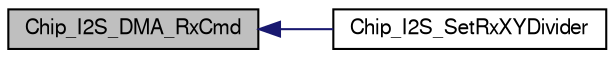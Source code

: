 digraph "Chip_I2S_DMA_RxCmd"
{
  edge [fontname="FreeSans",fontsize="10",labelfontname="FreeSans",labelfontsize="10"];
  node [fontname="FreeSans",fontsize="10",shape=record];
  rankdir="LR";
  Node1 [label="Chip_I2S_DMA_RxCmd",height=0.2,width=0.4,color="black", fillcolor="grey75", style="filled", fontcolor="black"];
  Node1 -> Node2 [dir="back",color="midnightblue",fontsize="10",style="solid"];
  Node2 [label="Chip_I2S_SetRxXYDivider",height=0.2,width=0.4,color="black", fillcolor="white", style="filled",URL="$group__I2S__17XX__40XX.html#gafd2bc55fb29ea5f082d5ae3b5794f605",tooltip="Set the MCLK rate by using a fractional rate generator, dividing down the frequency of PCLK..."];
}
